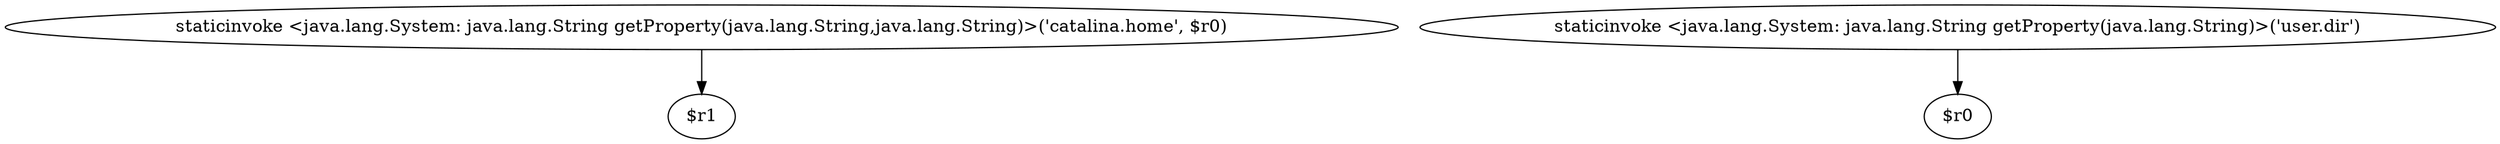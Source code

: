 digraph g {
0[label="staticinvoke <java.lang.System: java.lang.String getProperty(java.lang.String,java.lang.String)>('catalina.home', $r0)"]
1[label="$r1"]
0->1[label=""]
2[label="staticinvoke <java.lang.System: java.lang.String getProperty(java.lang.String)>('user.dir')"]
3[label="$r0"]
2->3[label=""]
}